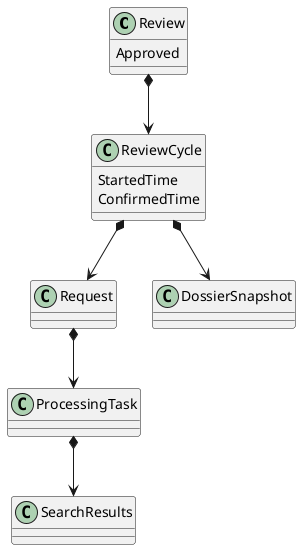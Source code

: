 @startuml


class Review {
Approved
}

class ReviewCycle {
StartedTime
ConfirmedTime
}


Review *--> ReviewCycle

ReviewCycle *--> Request

ReviewCycle *--> DossierSnapshot

Request *--> ProcessingTask

ProcessingTask *--> SearchResults


@enduml